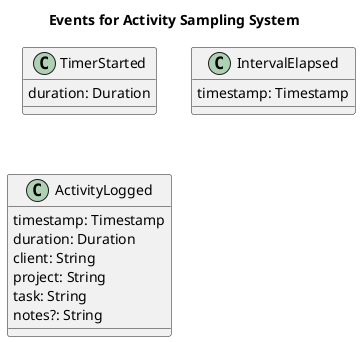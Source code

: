@startuml

title "Events for Activity Sampling System"

class TimerStarted {
  duration: Duration
}

class IntervalElapsed {
  timestamp: Timestamp
}

class ActivityLogged {
  timestamp: Timestamp
  duration: Duration
  client: String
  project: String
  task: String
  notes?: String
}

@enduml
